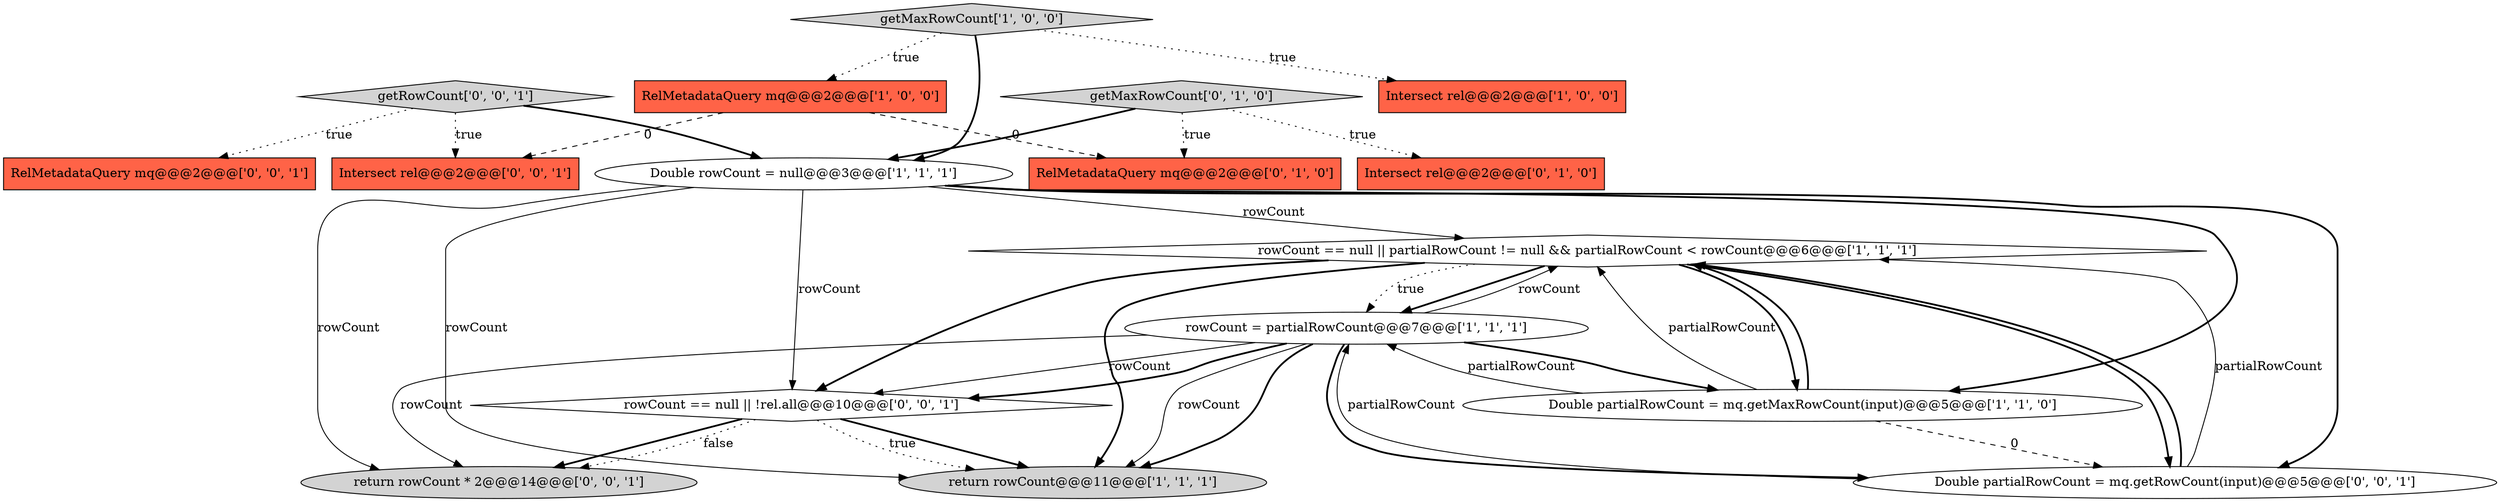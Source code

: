 digraph {
7 [style = filled, label = "getMaxRowCount['1', '0', '0']", fillcolor = lightgray, shape = diamond image = "AAA0AAABBB1BBB"];
2 [style = filled, label = "rowCount == null || partialRowCount != null && partialRowCount < rowCount@@@6@@@['1', '1', '1']", fillcolor = white, shape = diamond image = "AAA0AAABBB1BBB"];
8 [style = filled, label = "Intersect rel@@@2@@@['0', '1', '0']", fillcolor = tomato, shape = box image = "AAA0AAABBB2BBB"];
9 [style = filled, label = "RelMetadataQuery mq@@@2@@@['0', '1', '0']", fillcolor = tomato, shape = box image = "AAA1AAABBB2BBB"];
6 [style = filled, label = "Double rowCount = null@@@3@@@['1', '1', '1']", fillcolor = white, shape = ellipse image = "AAA0AAABBB1BBB"];
12 [style = filled, label = "rowCount == null || !rel.all@@@10@@@['0', '0', '1']", fillcolor = white, shape = diamond image = "AAA0AAABBB3BBB"];
3 [style = filled, label = "rowCount = partialRowCount@@@7@@@['1', '1', '1']", fillcolor = white, shape = ellipse image = "AAA0AAABBB1BBB"];
13 [style = filled, label = "RelMetadataQuery mq@@@2@@@['0', '0', '1']", fillcolor = tomato, shape = box image = "AAA0AAABBB3BBB"];
14 [style = filled, label = "getRowCount['0', '0', '1']", fillcolor = lightgray, shape = diamond image = "AAA0AAABBB3BBB"];
4 [style = filled, label = "RelMetadataQuery mq@@@2@@@['1', '0', '0']", fillcolor = tomato, shape = box image = "AAA1AAABBB1BBB"];
10 [style = filled, label = "getMaxRowCount['0', '1', '0']", fillcolor = lightgray, shape = diamond image = "AAA0AAABBB2BBB"];
0 [style = filled, label = "return rowCount@@@11@@@['1', '1', '1']", fillcolor = lightgray, shape = ellipse image = "AAA0AAABBB1BBB"];
15 [style = filled, label = "Intersect rel@@@2@@@['0', '0', '1']", fillcolor = tomato, shape = box image = "AAA0AAABBB3BBB"];
16 [style = filled, label = "return rowCount * 2@@@14@@@['0', '0', '1']", fillcolor = lightgray, shape = ellipse image = "AAA0AAABBB3BBB"];
1 [style = filled, label = "Intersect rel@@@2@@@['1', '0', '0']", fillcolor = tomato, shape = box image = "AAA0AAABBB1BBB"];
11 [style = filled, label = "Double partialRowCount = mq.getRowCount(input)@@@5@@@['0', '0', '1']", fillcolor = white, shape = ellipse image = "AAA0AAABBB3BBB"];
5 [style = filled, label = "Double partialRowCount = mq.getMaxRowCount(input)@@@5@@@['1', '1', '0']", fillcolor = white, shape = ellipse image = "AAA0AAABBB1BBB"];
2->3 [style = dotted, label="true"];
10->8 [style = dotted, label="true"];
11->3 [style = solid, label="partialRowCount"];
2->3 [style = bold, label=""];
3->11 [style = bold, label=""];
5->3 [style = solid, label="partialRowCount"];
5->2 [style = solid, label="partialRowCount"];
6->2 [style = solid, label="rowCount"];
12->16 [style = bold, label=""];
11->2 [style = solid, label="partialRowCount"];
3->12 [style = solid, label="rowCount"];
3->12 [style = bold, label=""];
10->9 [style = dotted, label="true"];
12->0 [style = bold, label=""];
10->6 [style = bold, label=""];
11->2 [style = bold, label=""];
14->13 [style = dotted, label="true"];
3->0 [style = bold, label=""];
2->12 [style = bold, label=""];
3->0 [style = solid, label="rowCount"];
12->16 [style = dotted, label="false"];
4->9 [style = dashed, label="0"];
6->5 [style = bold, label=""];
5->2 [style = bold, label=""];
3->5 [style = bold, label=""];
2->0 [style = bold, label=""];
14->15 [style = dotted, label="true"];
3->16 [style = solid, label="rowCount"];
5->11 [style = dashed, label="0"];
4->15 [style = dashed, label="0"];
6->11 [style = bold, label=""];
6->16 [style = solid, label="rowCount"];
7->6 [style = bold, label=""];
7->4 [style = dotted, label="true"];
12->0 [style = dotted, label="true"];
3->2 [style = solid, label="rowCount"];
6->0 [style = solid, label="rowCount"];
7->1 [style = dotted, label="true"];
2->11 [style = bold, label=""];
14->6 [style = bold, label=""];
6->12 [style = solid, label="rowCount"];
2->5 [style = bold, label=""];
}
